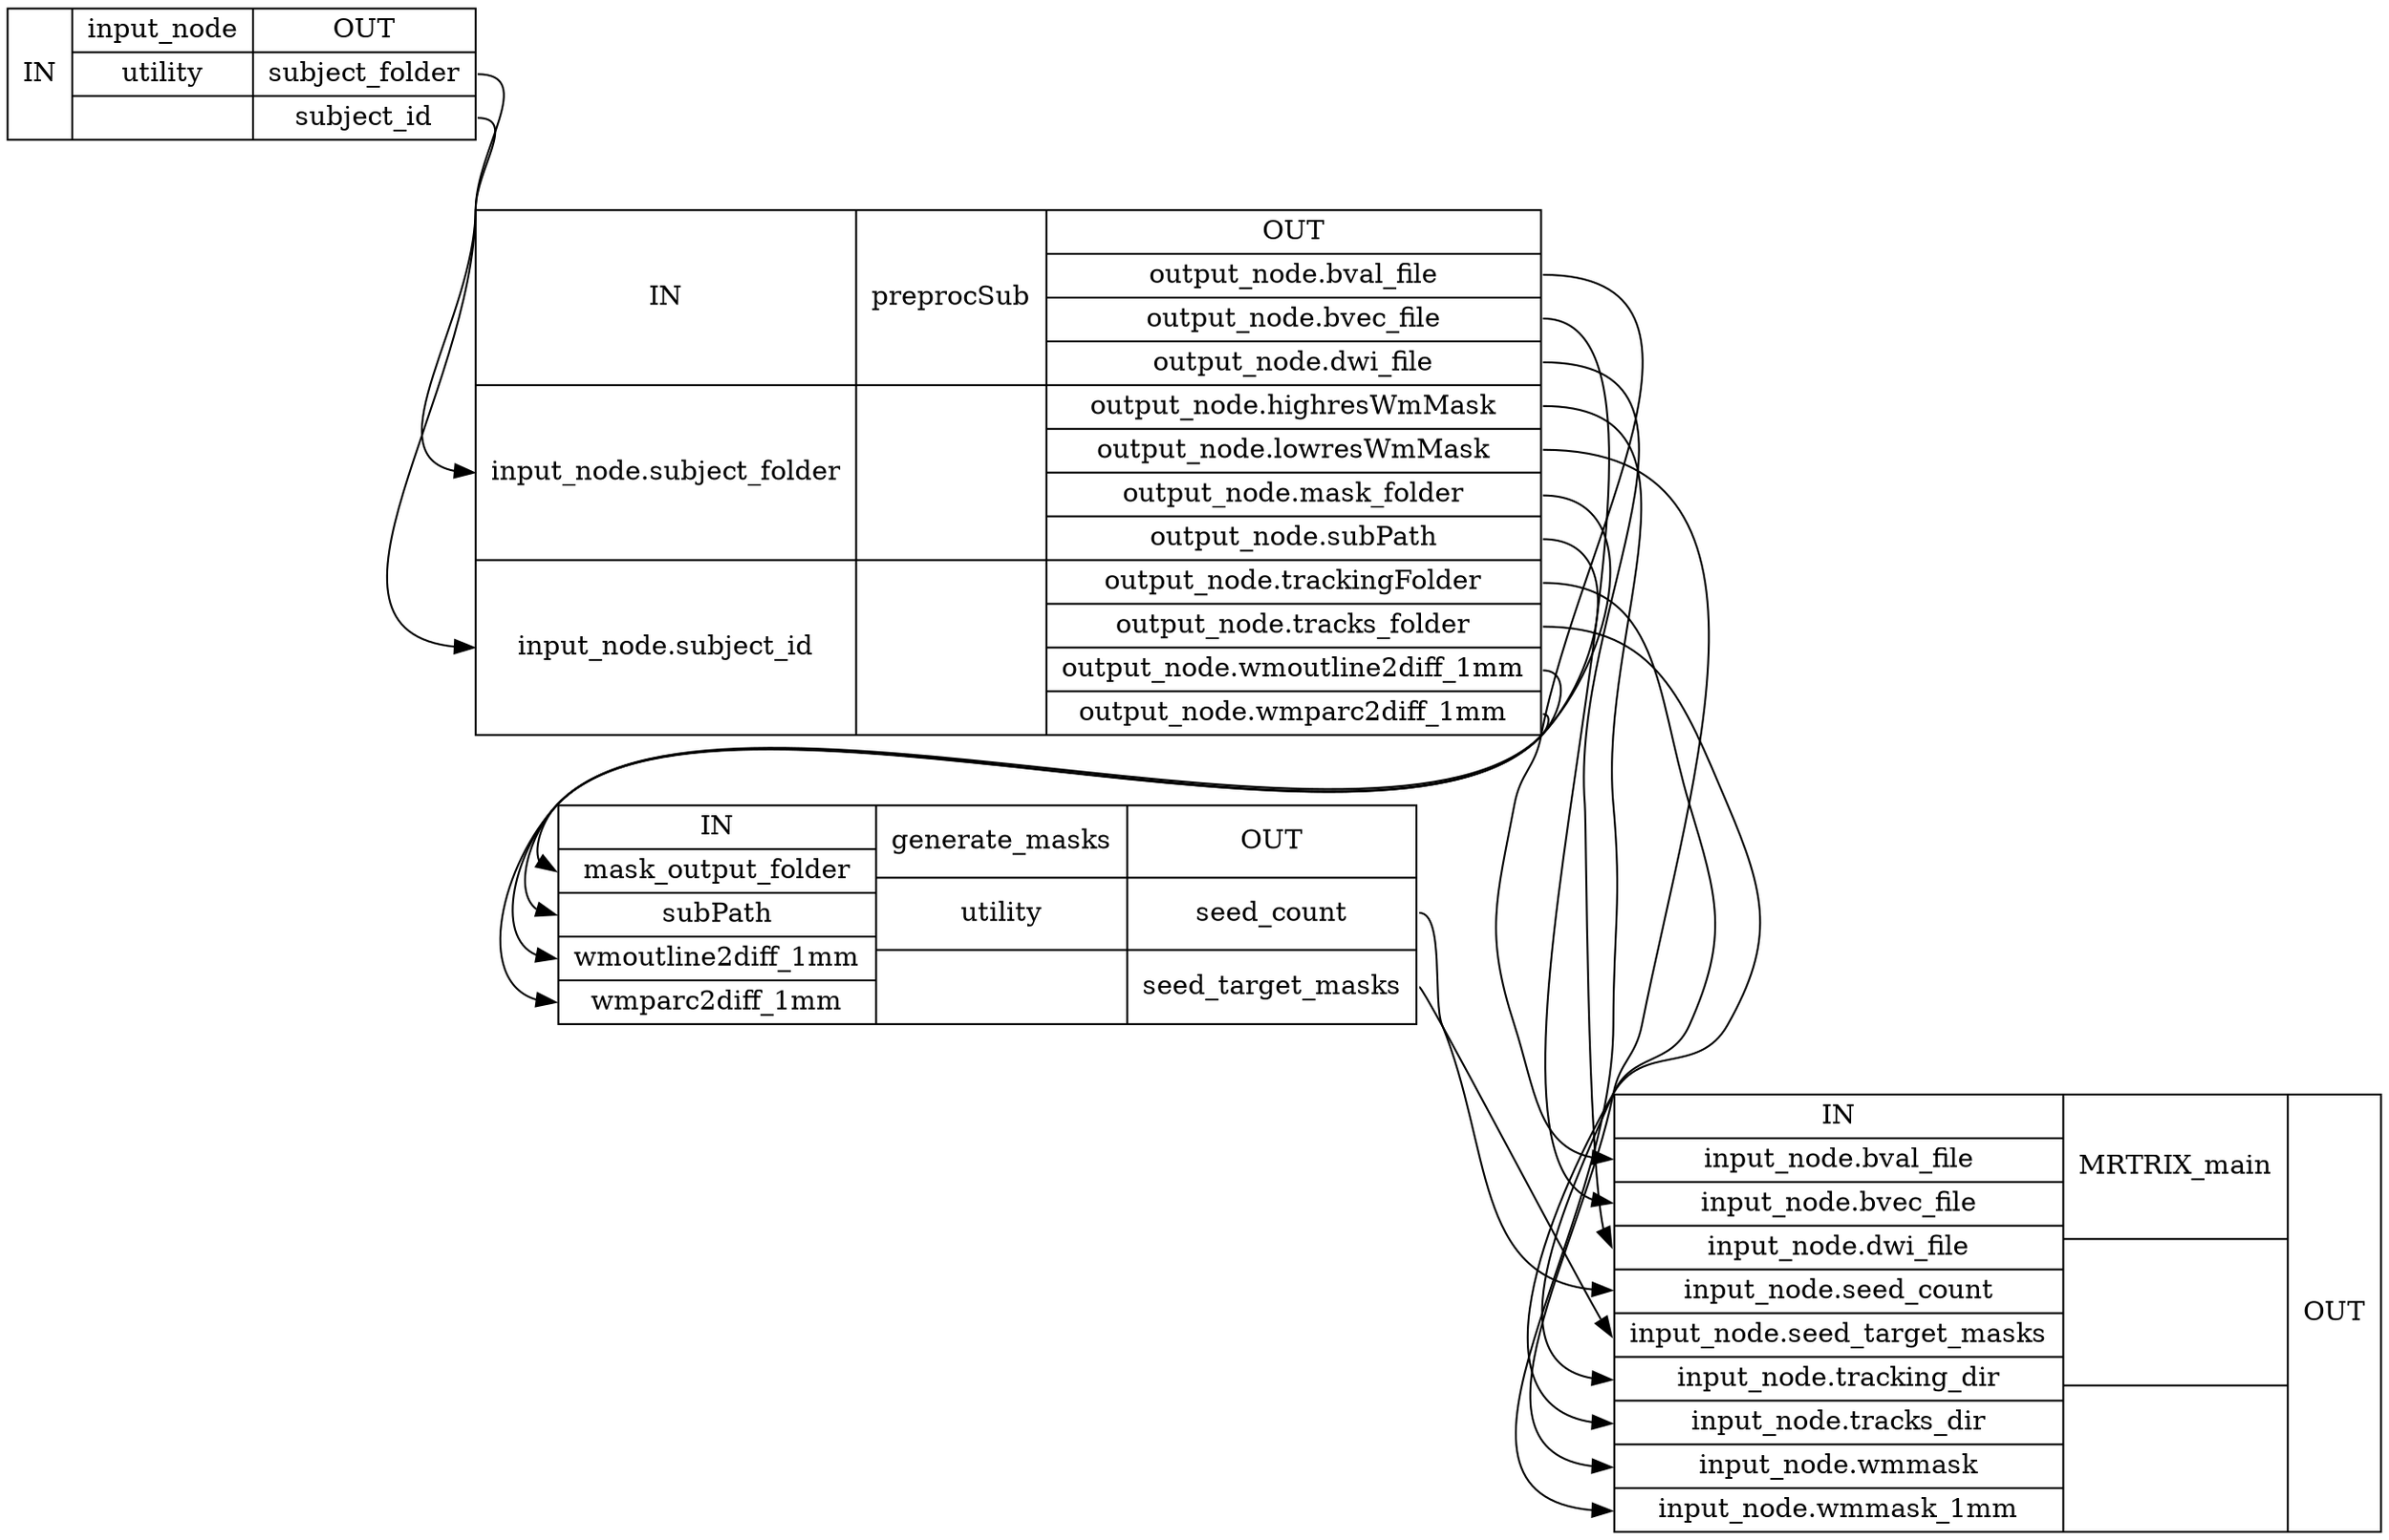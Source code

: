 digraph structs {
node [shape=record];
TVB_pipelineinput_node [label="{IN}|{ input_node | utility |  }|{OUT|<outsubjectfolder> subject_folder|<outsubjectid> subject_id}"];
TVB_pipelinepreprocSub [label="{IN|<ininputnodesubjectfolder> input_node.subject_folder|<ininputnodesubjectid> input_node.subject_id}|{ preprocSub |  |  }|{OUT|<outoutputnodebvalfile> output_node.bval_file|<outoutputnodebvecfile> output_node.bvec_file|<outoutputnodedwifile> output_node.dwi_file|<outoutputnodehighresWmMask> output_node.highresWmMask|<outoutputnodelowresWmMask> output_node.lowresWmMask|<outoutputnodemaskfolder> output_node.mask_folder|<outoutputnodesubPath> output_node.subPath|<outoutputnodetrackingFolder> output_node.trackingFolder|<outoutputnodetracksfolder> output_node.tracks_folder|<outoutputnodewmoutline2diff1mm> output_node.wmoutline2diff_1mm|<outoutputnodewmparc2diff1mm> output_node.wmparc2diff_1mm}"];
TVB_pipelinegenerate_masks [label="{IN|<inmaskoutputfolder> mask_output_folder|<insubPath> subPath|<inwmoutline2diff1mm> wmoutline2diff_1mm|<inwmparc2diff1mm> wmparc2diff_1mm}|{ generate_masks | utility |  }|{OUT|<outseedcount> seed_count|<outseedtargetmasks> seed_target_masks}"];
TVB_pipelineMRTRIX_main [label="{IN|<ininputnodebvalfile> input_node.bval_file|<ininputnodebvecfile> input_node.bvec_file|<ininputnodedwifile> input_node.dwi_file|<ininputnodeseedcount> input_node.seed_count|<ininputnodeseedtargetmasks> input_node.seed_target_masks|<ininputnodetrackingdir> input_node.tracking_dir|<ininputnodetracksdir> input_node.tracks_dir|<ininputnodewmmask> input_node.wmmask|<ininputnodewmmask1mm> input_node.wmmask_1mm}|{ MRTRIX_main |  |  }|{OUT}"];
TVB_pipelinegenerate_masks:outseedcount:e -> TVB_pipelineMRTRIX_main:ininputnodeseedcount:w;
TVB_pipelinegenerate_masks:outseedtargetmasks:e -> TVB_pipelineMRTRIX_main:ininputnodeseedtargetmasks:w;
TVB_pipelineinput_node:outsubjectfolder:e -> TVB_pipelinepreprocSub:ininputnodesubjectfolder:w;
TVB_pipelineinput_node:outsubjectid:e -> TVB_pipelinepreprocSub:ininputnodesubjectid:w;
TVB_pipelinepreprocSub:outoutputnodebvalfile:e -> TVB_pipelineMRTRIX_main:ininputnodebvalfile:w;
TVB_pipelinepreprocSub:outoutputnodebvecfile:e -> TVB_pipelineMRTRIX_main:ininputnodebvecfile:w;
TVB_pipelinepreprocSub:outoutputnodedwifile:e -> TVB_pipelineMRTRIX_main:ininputnodedwifile:w;
TVB_pipelinepreprocSub:outoutputnodehighresWmMask:e -> TVB_pipelineMRTRIX_main:ininputnodewmmask1mm:w;
TVB_pipelinepreprocSub:outoutputnodelowresWmMask:e -> TVB_pipelineMRTRIX_main:ininputnodewmmask:w;
TVB_pipelinepreprocSub:outoutputnodemaskfolder:e -> TVB_pipelinegenerate_masks:inmaskoutputfolder:w;
TVB_pipelinepreprocSub:outoutputnodesubPath:e -> TVB_pipelinegenerate_masks:insubPath:w;
TVB_pipelinepreprocSub:outoutputnodetrackingFolder:e -> TVB_pipelineMRTRIX_main:ininputnodetrackingdir:w;
TVB_pipelinepreprocSub:outoutputnodetracksfolder:e -> TVB_pipelineMRTRIX_main:ininputnodetracksdir:w;
TVB_pipelinepreprocSub:outoutputnodewmoutline2diff1mm:e -> TVB_pipelinegenerate_masks:inwmoutline2diff1mm:w;
TVB_pipelinepreprocSub:outoutputnodewmparc2diff1mm:e -> TVB_pipelinegenerate_masks:inwmparc2diff1mm:w;
}